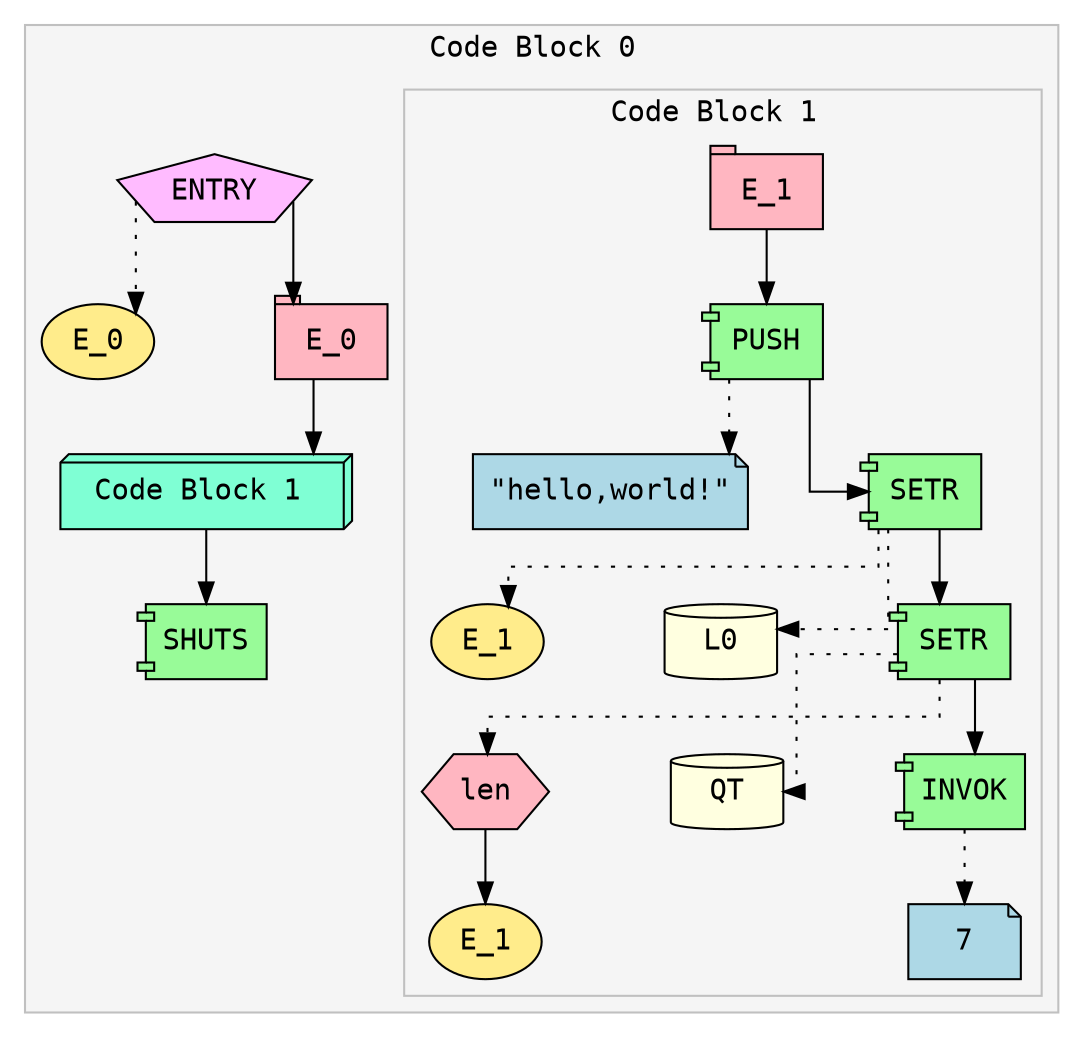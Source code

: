digraph ir {
splines=ortho;
nodesep=0.8;
ranksep=0.5;
subgraph cluster_0 {
label="Code Block 0 ";
style=filled;
color=gray;
fillcolor=whitesmoke;
fontname="Courier";
Expr_1 [shape=pentagon style=filled fillcolor=plum1 fontname="Courier" label="ENTRY"]
Expr_2 [shape=ellipse style=filled fillcolor=lightgoldenrod1 fontname="Courier" label="E_0"]
Expr_1 -> Expr_2 [style=dotted]
Expr_3 [shape=tab style=filled fillcolor=lightpink fontname="Courier" label="E_0"]
Expr_1 -> Expr_3;
subgraph cluster_4 {
label="Code Block 1 ";
style=filled;
color=gray;
fillcolor=whitesmoke;
fontname="Courier";
Expr_5 [shape=tab style=filled fillcolor=lightpink fontname="Courier" label="E_1"]
Expr_6 [shape=component style=filled fillcolor=palegreen fontname="Courier" label="PUSH"]
Expr_7 [shape=note style=filled fillcolor=lightblue fontname="Courier" label="\"hello,world!\""]
Expr_6 -> Expr_7 [style=dotted]
Expr_5 -> Expr_6;
Expr_8 [shape=component style=filled fillcolor=palegreen fontname="Courier" label="SETR"]
Expr_9 [shape=ellipse style=filled fillcolor=lightgoldenrod1 fontname="Courier" label="E_1"]
Expr_8 -> Expr_9 [style=dotted]
Expr_10 [shape=cylinder style=filled fillcolor=lightyellow fontname="Courier" label="L0"]
Expr_8 -> Expr_10 [style=dotted]
Expr_6 -> Expr_8;
Expr_11 [shape=component style=filled fillcolor=palegreen fontname="Courier" label="SETR"]
Expr_12 [shape=hexagon style=filled fillcolor=lightpink fontname="Courier" label="len"]
Expr_13 [shape=ellipse style=filled fillcolor=lightgoldenrod1 fontname="Courier" label="E_1"]
Expr_12 -> Expr_13
Expr_11 -> Expr_12 [style=dotted]
Expr_14 [shape=cylinder style=filled fillcolor=lightyellow fontname="Courier" label="QT"]
Expr_11 -> Expr_14 [style=dotted]
Expr_8 -> Expr_11;
Expr_15 [shape=component style=filled fillcolor=palegreen fontname="Courier" label="INVOK"]
Expr_16 [shape=note style=filled fillcolor=lightblue fontname="Courier" label="7"]
Expr_15 -> Expr_16 [style=dotted]
Expr_11 -> Expr_15;
}
Expr_4 [shape=box3d style=filled fillcolor=aquamarine fontname="Courier" label=" Code Block 1  "]
Expr_3 -> Expr_4;
Expr_17 [shape=component style=filled fillcolor=palegreen fontname="Courier" label="SHUTS"]
Expr_4 -> Expr_17;
}
}
